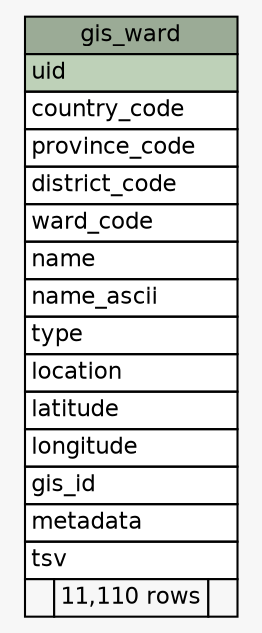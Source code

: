 // dot 2.38.0 on Linux 4.4.0-71-generic
// SchemaSpy rev 590
digraph "gis_ward" {
  graph [
    rankdir="RL"
    bgcolor="#f7f7f7"
    nodesep="0.18"
    ranksep="0.46"
    fontname="Helvetica"
    fontsize="11"
  ];
  node [
    fontname="Helvetica"
    fontsize="11"
    shape="plaintext"
  ];
  edge [
    arrowsize="0.8"
  ];
  "gis_ward" [
    label=<
    <TABLE BORDER="0" CELLBORDER="1" CELLSPACING="0" BGCOLOR="#ffffff">
      <TR><TD COLSPAN="3" BGCOLOR="#9bab96" ALIGN="CENTER">gis_ward</TD></TR>
      <TR><TD PORT="uid" COLSPAN="3" BGCOLOR="#bed1b8" ALIGN="LEFT">uid</TD></TR>
      <TR><TD PORT="country_code" COLSPAN="3" ALIGN="LEFT">country_code</TD></TR>
      <TR><TD PORT="province_code" COLSPAN="3" ALIGN="LEFT">province_code</TD></TR>
      <TR><TD PORT="district_code" COLSPAN="3" ALIGN="LEFT">district_code</TD></TR>
      <TR><TD PORT="ward_code" COLSPAN="3" ALIGN="LEFT">ward_code</TD></TR>
      <TR><TD PORT="name" COLSPAN="3" ALIGN="LEFT">name</TD></TR>
      <TR><TD PORT="name_ascii" COLSPAN="3" ALIGN="LEFT">name_ascii</TD></TR>
      <TR><TD PORT="type" COLSPAN="3" ALIGN="LEFT">type</TD></TR>
      <TR><TD PORT="location" COLSPAN="3" ALIGN="LEFT">location</TD></TR>
      <TR><TD PORT="latitude" COLSPAN="3" ALIGN="LEFT">latitude</TD></TR>
      <TR><TD PORT="longitude" COLSPAN="3" ALIGN="LEFT">longitude</TD></TR>
      <TR><TD PORT="gis_id" COLSPAN="3" ALIGN="LEFT">gis_id</TD></TR>
      <TR><TD PORT="metadata" COLSPAN="3" ALIGN="LEFT">metadata</TD></TR>
      <TR><TD PORT="tsv" COLSPAN="3" ALIGN="LEFT">tsv</TD></TR>
      <TR><TD ALIGN="LEFT" BGCOLOR="#f7f7f7">  </TD><TD ALIGN="RIGHT" BGCOLOR="#f7f7f7">11,110 rows</TD><TD ALIGN="RIGHT" BGCOLOR="#f7f7f7">  </TD></TR>
    </TABLE>>
    URL="tables/gis_ward.html"
    tooltip="gis_ward"
  ];
}

